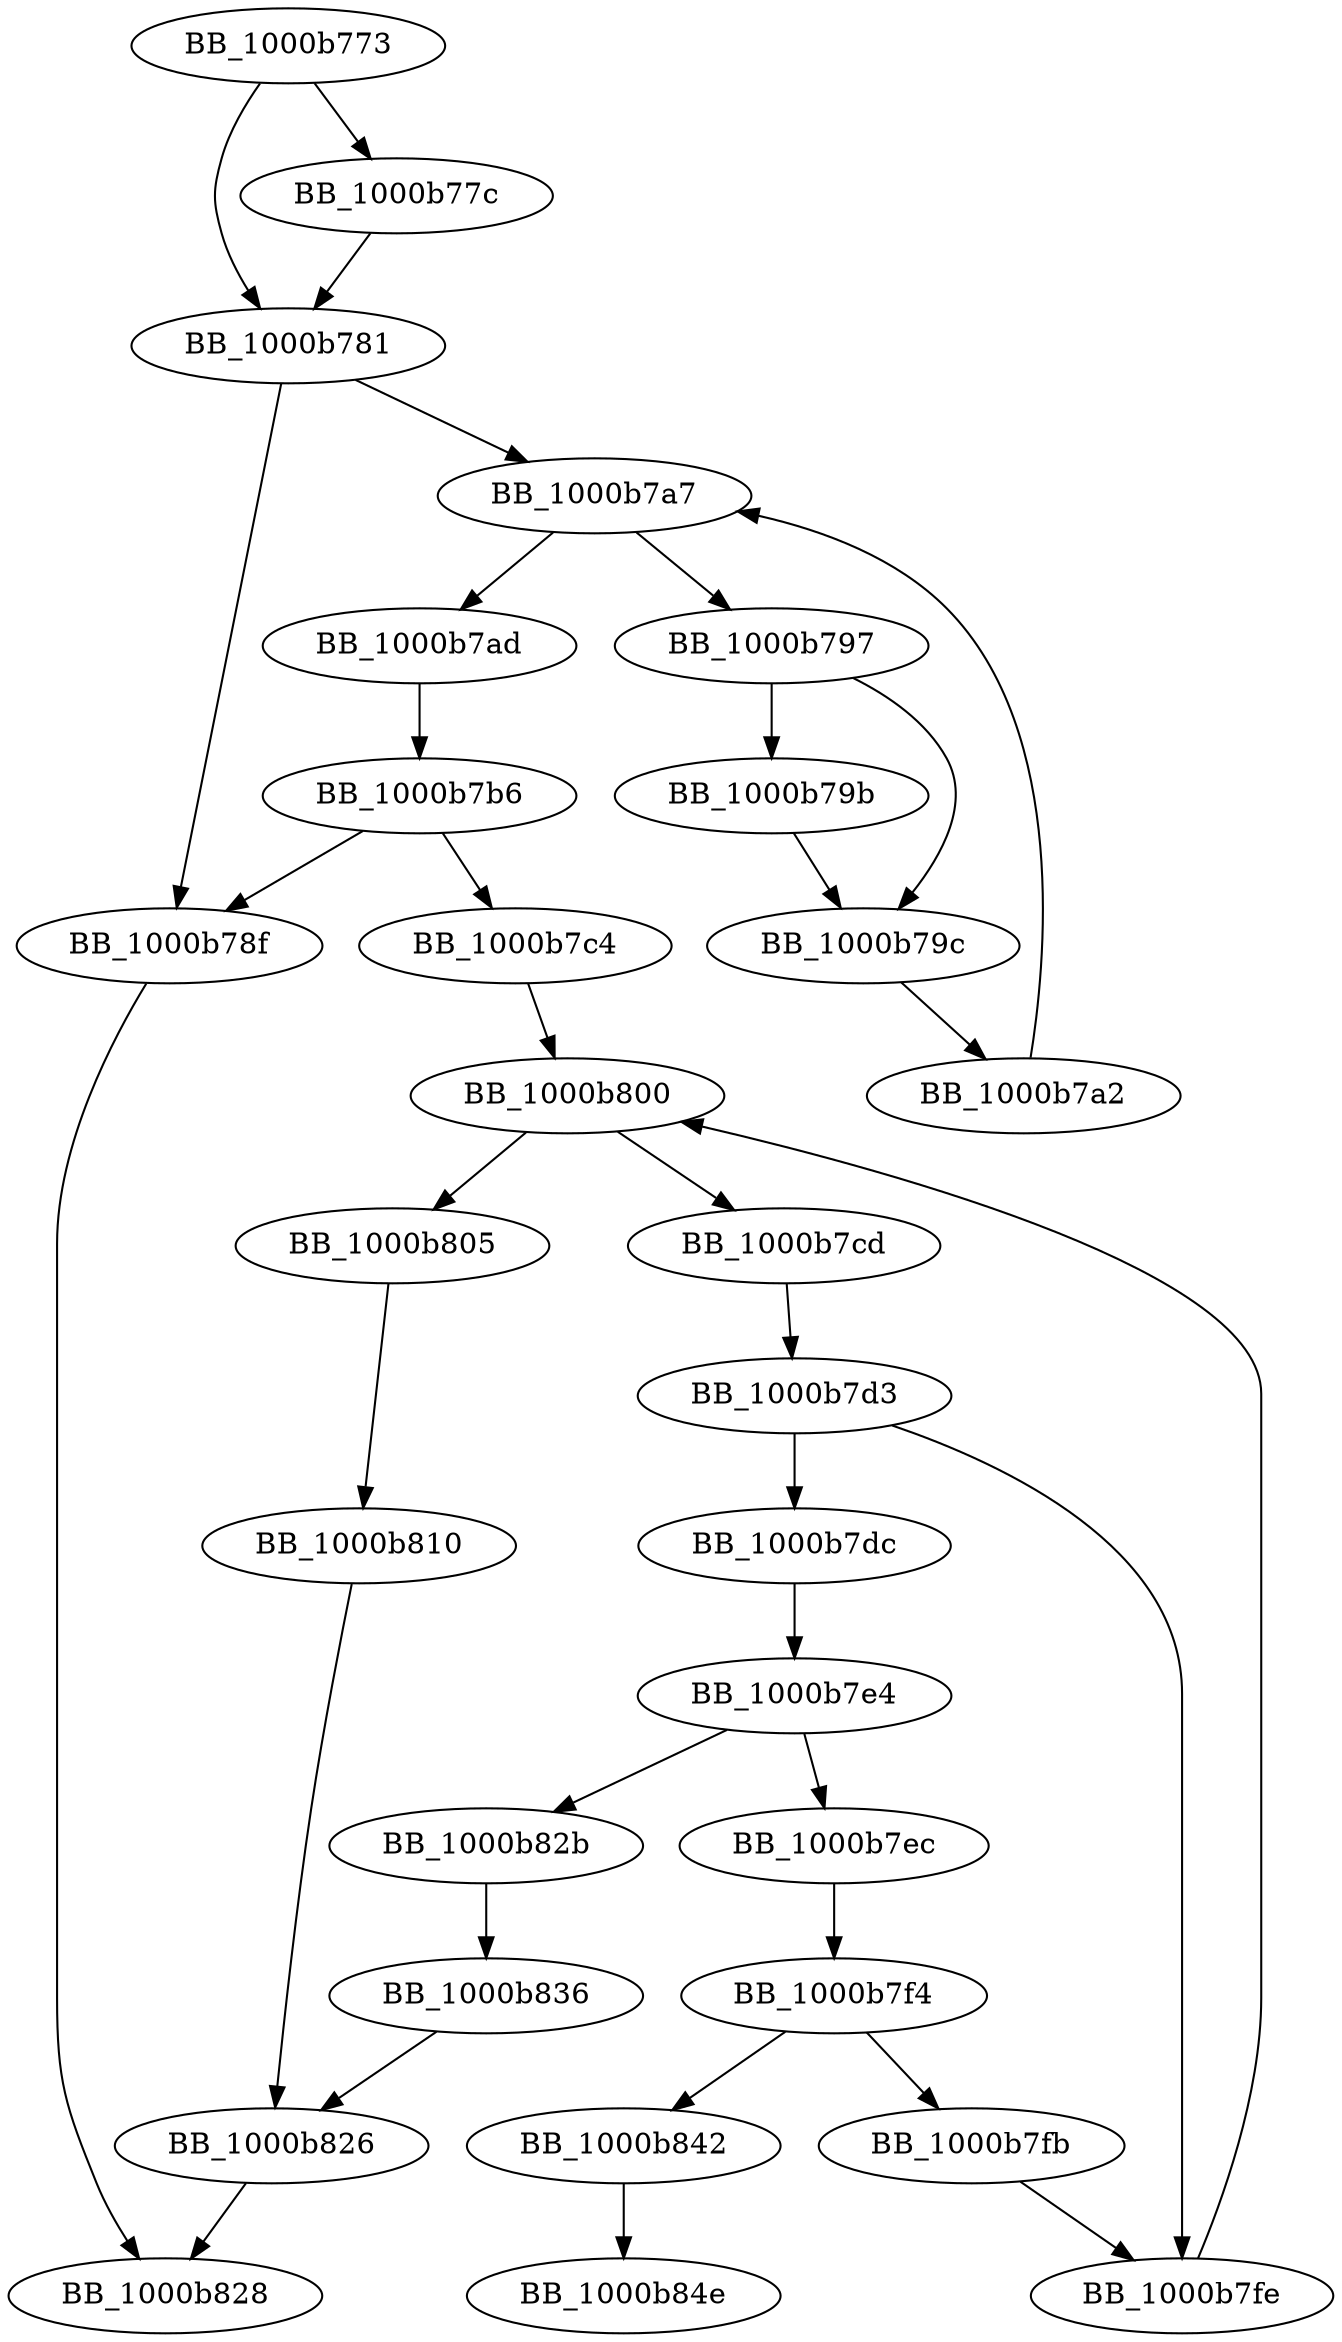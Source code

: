 DiGraph __setenvp{
BB_1000b773->BB_1000b77c
BB_1000b773->BB_1000b781
BB_1000b77c->BB_1000b781
BB_1000b781->BB_1000b78f
BB_1000b781->BB_1000b7a7
BB_1000b78f->BB_1000b828
BB_1000b797->BB_1000b79b
BB_1000b797->BB_1000b79c
BB_1000b79b->BB_1000b79c
BB_1000b79c->BB_1000b7a2
BB_1000b7a2->BB_1000b7a7
BB_1000b7a7->BB_1000b797
BB_1000b7a7->BB_1000b7ad
BB_1000b7ad->BB_1000b7b6
BB_1000b7b6->BB_1000b78f
BB_1000b7b6->BB_1000b7c4
BB_1000b7c4->BB_1000b800
BB_1000b7cd->BB_1000b7d3
BB_1000b7d3->BB_1000b7dc
BB_1000b7d3->BB_1000b7fe
BB_1000b7dc->BB_1000b7e4
BB_1000b7e4->BB_1000b7ec
BB_1000b7e4->BB_1000b82b
BB_1000b7ec->BB_1000b7f4
BB_1000b7f4->BB_1000b7fb
BB_1000b7f4->BB_1000b842
BB_1000b7fb->BB_1000b7fe
BB_1000b7fe->BB_1000b800
BB_1000b800->BB_1000b7cd
BB_1000b800->BB_1000b805
BB_1000b805->BB_1000b810
BB_1000b810->BB_1000b826
BB_1000b826->BB_1000b828
BB_1000b82b->BB_1000b836
BB_1000b836->BB_1000b826
BB_1000b842->BB_1000b84e
}
